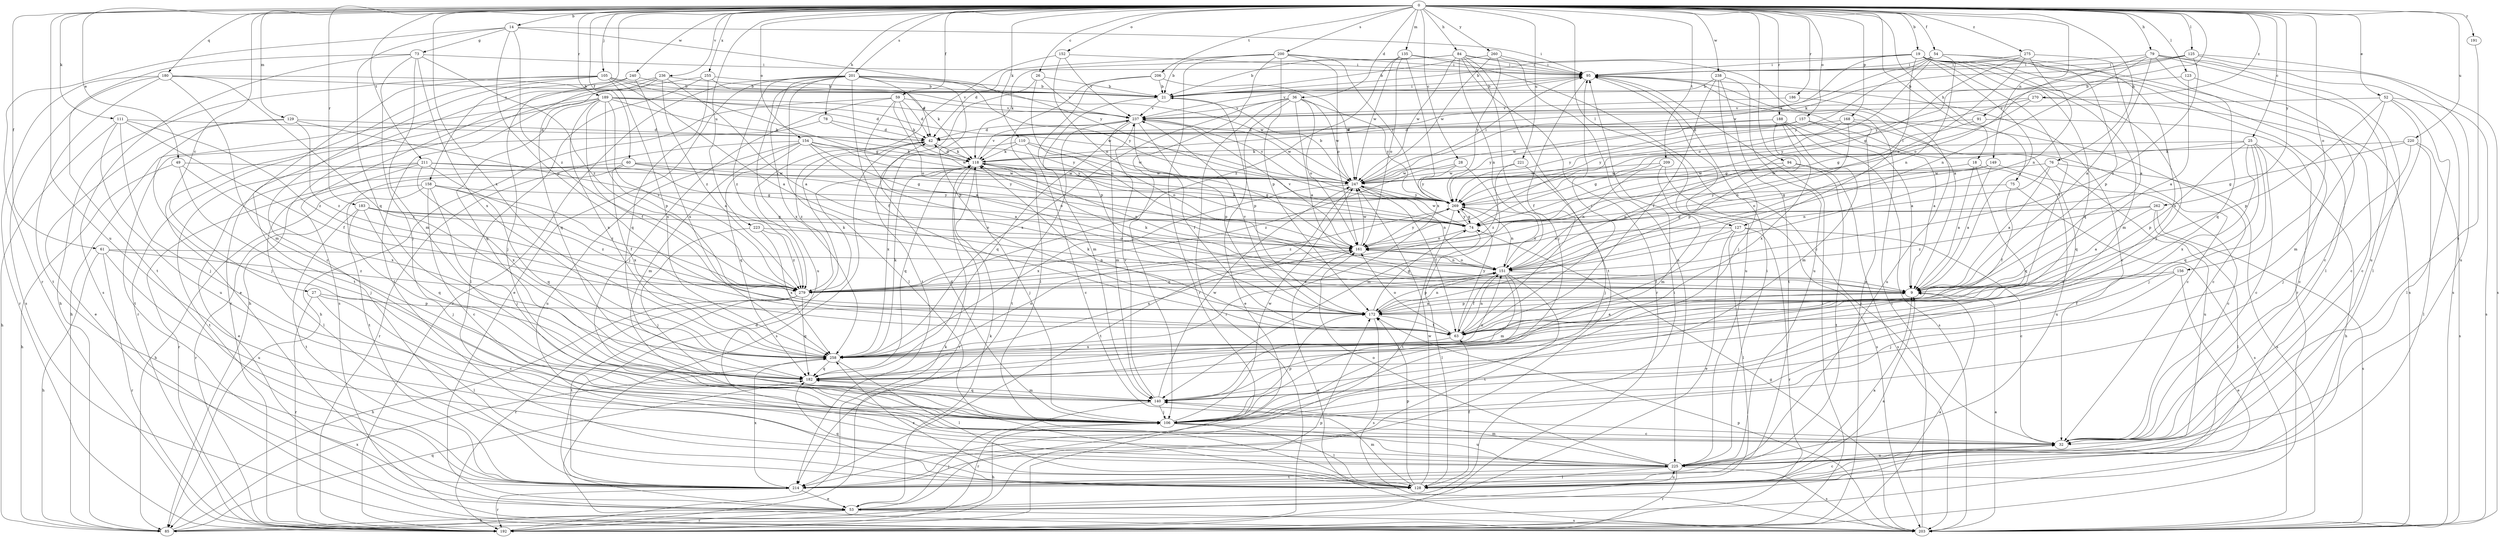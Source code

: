 strict digraph  {
0;
9;
14;
18;
19;
21;
25;
26;
27;
28;
32;
36;
42;
49;
52;
53;
54;
59;
60;
61;
63;
73;
74;
75;
76;
78;
79;
84;
85;
91;
94;
95;
105;
106;
110;
111;
118;
123;
125;
127;
128;
129;
135;
140;
149;
151;
152;
154;
156;
157;
158;
161;
168;
172;
180;
182;
183;
186;
188;
189;
191;
192;
200;
201;
203;
206;
209;
211;
214;
220;
221;
223;
225;
236;
237;
238;
240;
247;
255;
258;
260;
262;
269;
270;
275;
279;
0 -> 14  [label=b];
0 -> 18  [label=b];
0 -> 19  [label=b];
0 -> 25  [label=c];
0 -> 26  [label=c];
0 -> 27  [label=c];
0 -> 28  [label=c];
0 -> 36  [label=d];
0 -> 49  [label=e];
0 -> 52  [label=e];
0 -> 54  [label=f];
0 -> 59  [label=f];
0 -> 60  [label=f];
0 -> 61  [label=f];
0 -> 75  [label=h];
0 -> 76  [label=h];
0 -> 78  [label=h];
0 -> 79  [label=h];
0 -> 84  [label=h];
0 -> 91  [label=i];
0 -> 94  [label=i];
0 -> 105  [label=j];
0 -> 110  [label=k];
0 -> 111  [label=k];
0 -> 123  [label=l];
0 -> 125  [label=l];
0 -> 127  [label=l];
0 -> 129  [label=m];
0 -> 135  [label=m];
0 -> 149  [label=n];
0 -> 152  [label=o];
0 -> 154  [label=o];
0 -> 156  [label=o];
0 -> 157  [label=o];
0 -> 158  [label=o];
0 -> 168  [label=p];
0 -> 180  [label=q];
0 -> 183  [label=r];
0 -> 186  [label=r];
0 -> 188  [label=r];
0 -> 189  [label=r];
0 -> 191  [label=r];
0 -> 200  [label=s];
0 -> 201  [label=s];
0 -> 206  [label=t];
0 -> 209  [label=t];
0 -> 211  [label=t];
0 -> 220  [label=u];
0 -> 221  [label=u];
0 -> 223  [label=u];
0 -> 225  [label=u];
0 -> 236  [label=v];
0 -> 238  [label=w];
0 -> 240  [label=w];
0 -> 255  [label=x];
0 -> 258  [label=x];
0 -> 260  [label=y];
0 -> 262  [label=y];
0 -> 270  [label=z];
0 -> 275  [label=z];
9 -> 118  [label=k];
9 -> 172  [label=p];
14 -> 73  [label=g];
14 -> 95  [label=i];
14 -> 172  [label=p];
14 -> 182  [label=q];
14 -> 192  [label=r];
14 -> 269  [label=y];
14 -> 279  [label=z];
18 -> 9  [label=a];
18 -> 182  [label=q];
18 -> 225  [label=u];
18 -> 247  [label=w];
19 -> 9  [label=a];
19 -> 21  [label=b];
19 -> 63  [label=f];
19 -> 95  [label=i];
19 -> 106  [label=j];
19 -> 127  [label=l];
19 -> 128  [label=l];
19 -> 140  [label=m];
19 -> 182  [label=q];
19 -> 192  [label=r];
19 -> 203  [label=s];
19 -> 247  [label=w];
21 -> 95  [label=i];
21 -> 140  [label=m];
21 -> 172  [label=p];
21 -> 237  [label=v];
25 -> 32  [label=c];
25 -> 74  [label=g];
25 -> 85  [label=h];
25 -> 106  [label=j];
25 -> 118  [label=k];
25 -> 172  [label=p];
25 -> 182  [label=q];
25 -> 258  [label=x];
26 -> 21  [label=b];
26 -> 151  [label=n];
26 -> 214  [label=t];
26 -> 237  [label=v];
27 -> 32  [label=c];
27 -> 128  [label=l];
27 -> 172  [label=p];
27 -> 192  [label=r];
28 -> 140  [label=m];
28 -> 247  [label=w];
28 -> 269  [label=y];
28 -> 279  [label=z];
32 -> 225  [label=u];
36 -> 9  [label=a];
36 -> 53  [label=e];
36 -> 161  [label=o];
36 -> 192  [label=r];
36 -> 237  [label=v];
36 -> 247  [label=w];
36 -> 258  [label=x];
36 -> 269  [label=y];
42 -> 118  [label=k];
42 -> 203  [label=s];
42 -> 279  [label=z];
49 -> 85  [label=h];
49 -> 106  [label=j];
49 -> 247  [label=w];
49 -> 258  [label=x];
52 -> 32  [label=c];
52 -> 128  [label=l];
52 -> 140  [label=m];
52 -> 172  [label=p];
52 -> 203  [label=s];
52 -> 237  [label=v];
53 -> 9  [label=a];
53 -> 42  [label=d];
53 -> 85  [label=h];
53 -> 95  [label=i];
53 -> 106  [label=j];
53 -> 118  [label=k];
53 -> 192  [label=r];
53 -> 203  [label=s];
54 -> 95  [label=i];
54 -> 118  [label=k];
54 -> 151  [label=n];
54 -> 161  [label=o];
54 -> 172  [label=p];
54 -> 258  [label=x];
54 -> 269  [label=y];
59 -> 9  [label=a];
59 -> 42  [label=d];
59 -> 85  [label=h];
59 -> 106  [label=j];
59 -> 118  [label=k];
59 -> 161  [label=o];
59 -> 237  [label=v];
60 -> 161  [label=o];
60 -> 192  [label=r];
60 -> 214  [label=t];
60 -> 247  [label=w];
60 -> 258  [label=x];
60 -> 269  [label=y];
61 -> 85  [label=h];
61 -> 151  [label=n];
61 -> 192  [label=r];
61 -> 225  [label=u];
61 -> 279  [label=z];
63 -> 9  [label=a];
63 -> 95  [label=i];
63 -> 118  [label=k];
63 -> 151  [label=n];
63 -> 161  [label=o];
63 -> 258  [label=x];
63 -> 269  [label=y];
73 -> 95  [label=i];
73 -> 106  [label=j];
73 -> 140  [label=m];
73 -> 203  [label=s];
73 -> 214  [label=t];
73 -> 258  [label=x];
73 -> 279  [label=z];
74 -> 118  [label=k];
74 -> 128  [label=l];
74 -> 161  [label=o];
74 -> 247  [label=w];
74 -> 269  [label=y];
75 -> 63  [label=f];
75 -> 203  [label=s];
75 -> 269  [label=y];
76 -> 9  [label=a];
76 -> 151  [label=n];
76 -> 203  [label=s];
76 -> 225  [label=u];
76 -> 247  [label=w];
78 -> 42  [label=d];
78 -> 214  [label=t];
78 -> 269  [label=y];
79 -> 9  [label=a];
79 -> 95  [label=i];
79 -> 128  [label=l];
79 -> 151  [label=n];
79 -> 161  [label=o];
79 -> 182  [label=q];
79 -> 203  [label=s];
79 -> 225  [label=u];
84 -> 9  [label=a];
84 -> 21  [label=b];
84 -> 95  [label=i];
84 -> 106  [label=j];
84 -> 118  [label=k];
84 -> 151  [label=n];
84 -> 192  [label=r];
84 -> 214  [label=t];
84 -> 247  [label=w];
85 -> 172  [label=p];
85 -> 182  [label=q];
85 -> 258  [label=x];
91 -> 32  [label=c];
91 -> 42  [label=d];
91 -> 74  [label=g];
94 -> 151  [label=n];
94 -> 203  [label=s];
94 -> 214  [label=t];
94 -> 247  [label=w];
95 -> 21  [label=b];
95 -> 32  [label=c];
95 -> 63  [label=f];
95 -> 192  [label=r];
95 -> 225  [label=u];
95 -> 237  [label=v];
105 -> 9  [label=a];
105 -> 21  [label=b];
105 -> 32  [label=c];
105 -> 53  [label=e];
105 -> 74  [label=g];
105 -> 85  [label=h];
105 -> 214  [label=t];
105 -> 258  [label=x];
106 -> 32  [label=c];
106 -> 42  [label=d];
106 -> 85  [label=h];
106 -> 128  [label=l];
106 -> 172  [label=p];
106 -> 225  [label=u];
106 -> 247  [label=w];
110 -> 32  [label=c];
110 -> 118  [label=k];
110 -> 161  [label=o];
110 -> 247  [label=w];
110 -> 258  [label=x];
111 -> 42  [label=d];
111 -> 63  [label=f];
111 -> 85  [label=h];
111 -> 106  [label=j];
111 -> 225  [label=u];
111 -> 279  [label=z];
118 -> 42  [label=d];
118 -> 74  [label=g];
118 -> 106  [label=j];
118 -> 151  [label=n];
118 -> 182  [label=q];
118 -> 192  [label=r];
118 -> 237  [label=v];
118 -> 247  [label=w];
123 -> 9  [label=a];
123 -> 21  [label=b];
123 -> 32  [label=c];
125 -> 95  [label=i];
125 -> 118  [label=k];
125 -> 203  [label=s];
125 -> 225  [label=u];
125 -> 269  [label=y];
125 -> 279  [label=z];
127 -> 32  [label=c];
127 -> 53  [label=e];
127 -> 63  [label=f];
127 -> 128  [label=l];
127 -> 161  [label=o];
127 -> 192  [label=r];
128 -> 32  [label=c];
128 -> 63  [label=f];
128 -> 140  [label=m];
128 -> 172  [label=p];
128 -> 182  [label=q];
128 -> 225  [label=u];
128 -> 247  [label=w];
128 -> 258  [label=x];
129 -> 9  [label=a];
129 -> 42  [label=d];
129 -> 53  [label=e];
129 -> 106  [label=j];
129 -> 279  [label=z];
135 -> 32  [label=c];
135 -> 95  [label=i];
135 -> 161  [label=o];
135 -> 247  [label=w];
135 -> 258  [label=x];
135 -> 279  [label=z];
140 -> 106  [label=j];
140 -> 182  [label=q];
140 -> 192  [label=r];
140 -> 237  [label=v];
140 -> 247  [label=w];
149 -> 9  [label=a];
149 -> 32  [label=c];
149 -> 74  [label=g];
149 -> 161  [label=o];
149 -> 247  [label=w];
151 -> 9  [label=a];
151 -> 63  [label=f];
151 -> 106  [label=j];
151 -> 140  [label=m];
151 -> 161  [label=o];
151 -> 172  [label=p];
151 -> 214  [label=t];
151 -> 269  [label=y];
151 -> 279  [label=z];
152 -> 95  [label=i];
152 -> 161  [label=o];
152 -> 237  [label=v];
152 -> 279  [label=z];
154 -> 9  [label=a];
154 -> 74  [label=g];
154 -> 118  [label=k];
154 -> 140  [label=m];
154 -> 182  [label=q];
154 -> 192  [label=r];
154 -> 225  [label=u];
154 -> 247  [label=w];
154 -> 269  [label=y];
156 -> 9  [label=a];
156 -> 53  [label=e];
156 -> 63  [label=f];
156 -> 106  [label=j];
157 -> 9  [label=a];
157 -> 32  [label=c];
157 -> 42  [label=d];
157 -> 247  [label=w];
157 -> 269  [label=y];
158 -> 32  [label=c];
158 -> 85  [label=h];
158 -> 106  [label=j];
158 -> 182  [label=q];
158 -> 192  [label=r];
158 -> 269  [label=y];
158 -> 279  [label=z];
161 -> 151  [label=n];
161 -> 237  [label=v];
161 -> 247  [label=w];
161 -> 258  [label=x];
161 -> 269  [label=y];
168 -> 32  [label=c];
168 -> 42  [label=d];
168 -> 151  [label=n];
168 -> 182  [label=q];
168 -> 269  [label=y];
172 -> 9  [label=a];
172 -> 63  [label=f];
172 -> 74  [label=g];
172 -> 151  [label=n];
172 -> 203  [label=s];
172 -> 237  [label=v];
180 -> 21  [label=b];
180 -> 140  [label=m];
180 -> 192  [label=r];
180 -> 203  [label=s];
180 -> 214  [label=t];
180 -> 237  [label=v];
180 -> 258  [label=x];
182 -> 140  [label=m];
182 -> 151  [label=n];
183 -> 74  [label=g];
183 -> 106  [label=j];
183 -> 161  [label=o];
183 -> 182  [label=q];
183 -> 214  [label=t];
183 -> 279  [label=z];
186 -> 225  [label=u];
186 -> 237  [label=v];
188 -> 9  [label=a];
188 -> 42  [label=d];
188 -> 140  [label=m];
188 -> 172  [label=p];
188 -> 203  [label=s];
188 -> 258  [label=x];
188 -> 269  [label=y];
189 -> 42  [label=d];
189 -> 63  [label=f];
189 -> 85  [label=h];
189 -> 118  [label=k];
189 -> 172  [label=p];
189 -> 182  [label=q];
189 -> 192  [label=r];
189 -> 237  [label=v];
189 -> 247  [label=w];
189 -> 258  [label=x];
189 -> 279  [label=z];
191 -> 32  [label=c];
192 -> 9  [label=a];
192 -> 95  [label=i];
192 -> 118  [label=k];
200 -> 21  [label=b];
200 -> 42  [label=d];
200 -> 95  [label=i];
200 -> 106  [label=j];
200 -> 161  [label=o];
200 -> 172  [label=p];
200 -> 192  [label=r];
200 -> 269  [label=y];
201 -> 21  [label=b];
201 -> 42  [label=d];
201 -> 53  [label=e];
201 -> 63  [label=f];
201 -> 128  [label=l];
201 -> 172  [label=p];
201 -> 192  [label=r];
201 -> 225  [label=u];
201 -> 247  [label=w];
201 -> 258  [label=x];
201 -> 269  [label=y];
201 -> 279  [label=z];
203 -> 9  [label=a];
203 -> 74  [label=g];
203 -> 95  [label=i];
203 -> 161  [label=o];
203 -> 172  [label=p];
206 -> 21  [label=b];
206 -> 128  [label=l];
206 -> 172  [label=p];
206 -> 247  [label=w];
209 -> 140  [label=m];
209 -> 151  [label=n];
209 -> 203  [label=s];
209 -> 247  [label=w];
211 -> 53  [label=e];
211 -> 63  [label=f];
211 -> 74  [label=g];
211 -> 128  [label=l];
211 -> 214  [label=t];
211 -> 247  [label=w];
211 -> 258  [label=x];
214 -> 9  [label=a];
214 -> 53  [label=e];
214 -> 192  [label=r];
214 -> 258  [label=x];
220 -> 74  [label=g];
220 -> 106  [label=j];
220 -> 118  [label=k];
220 -> 128  [label=l];
220 -> 203  [label=s];
221 -> 106  [label=j];
221 -> 247  [label=w];
221 -> 279  [label=z];
223 -> 106  [label=j];
223 -> 161  [label=o];
223 -> 258  [label=x];
223 -> 279  [label=z];
225 -> 95  [label=i];
225 -> 128  [label=l];
225 -> 140  [label=m];
225 -> 161  [label=o];
225 -> 192  [label=r];
225 -> 203  [label=s];
225 -> 214  [label=t];
236 -> 9  [label=a];
236 -> 21  [label=b];
236 -> 128  [label=l];
236 -> 182  [label=q];
236 -> 203  [label=s];
236 -> 279  [label=z];
237 -> 42  [label=d];
237 -> 63  [label=f];
237 -> 140  [label=m];
237 -> 172  [label=p];
237 -> 182  [label=q];
237 -> 214  [label=t];
237 -> 247  [label=w];
238 -> 21  [label=b];
238 -> 63  [label=f];
238 -> 106  [label=j];
238 -> 214  [label=t];
238 -> 225  [label=u];
240 -> 21  [label=b];
240 -> 106  [label=j];
240 -> 192  [label=r];
240 -> 258  [label=x];
247 -> 21  [label=b];
247 -> 63  [label=f];
247 -> 95  [label=i];
247 -> 151  [label=n];
247 -> 214  [label=t];
247 -> 237  [label=v];
247 -> 258  [label=x];
247 -> 269  [label=y];
255 -> 21  [label=b];
255 -> 85  [label=h];
255 -> 118  [label=k];
255 -> 128  [label=l];
255 -> 182  [label=q];
258 -> 118  [label=k];
258 -> 128  [label=l];
258 -> 161  [label=o];
258 -> 182  [label=q];
260 -> 21  [label=b];
260 -> 95  [label=i];
260 -> 225  [label=u];
260 -> 247  [label=w];
260 -> 269  [label=y];
262 -> 9  [label=a];
262 -> 74  [label=g];
262 -> 128  [label=l];
262 -> 203  [label=s];
262 -> 279  [label=z];
269 -> 74  [label=g];
269 -> 151  [label=n];
269 -> 214  [label=t];
269 -> 279  [label=z];
270 -> 32  [label=c];
270 -> 74  [label=g];
270 -> 237  [label=v];
270 -> 269  [label=y];
275 -> 9  [label=a];
275 -> 74  [label=g];
275 -> 95  [label=i];
275 -> 151  [label=n];
275 -> 161  [label=o];
279 -> 85  [label=h];
279 -> 118  [label=k];
279 -> 151  [label=n];
279 -> 182  [label=q];
279 -> 192  [label=r];
279 -> 214  [label=t];
}
